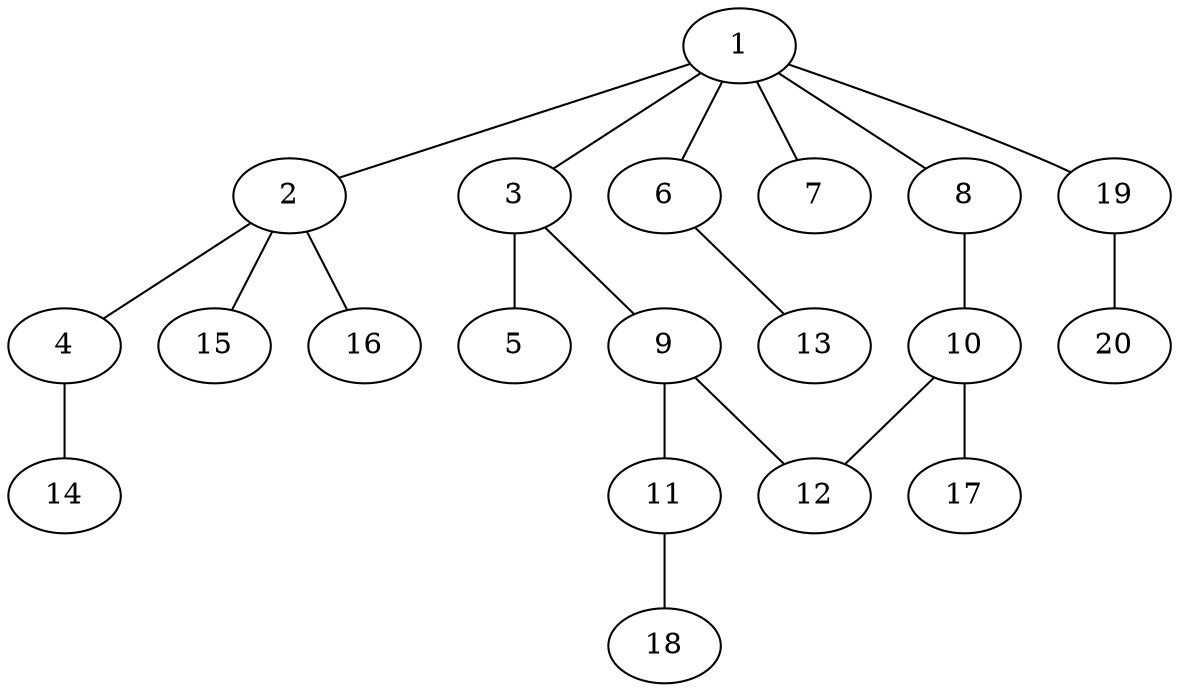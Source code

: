 graph graphname {1--2
1--3
1--6
1--7
1--8
1--19
2--4
2--15
2--16
3--5
3--9
4--14
6--13
8--10
9--11
9--12
10--12
10--17
11--18
19--20
}